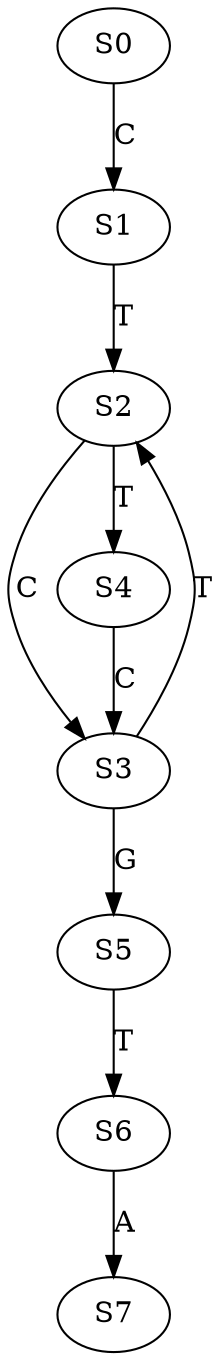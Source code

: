 strict digraph  {
	S0 -> S1 [ label = C ];
	S1 -> S2 [ label = T ];
	S2 -> S3 [ label = C ];
	S2 -> S4 [ label = T ];
	S3 -> S5 [ label = G ];
	S3 -> S2 [ label = T ];
	S4 -> S3 [ label = C ];
	S5 -> S6 [ label = T ];
	S6 -> S7 [ label = A ];
}
